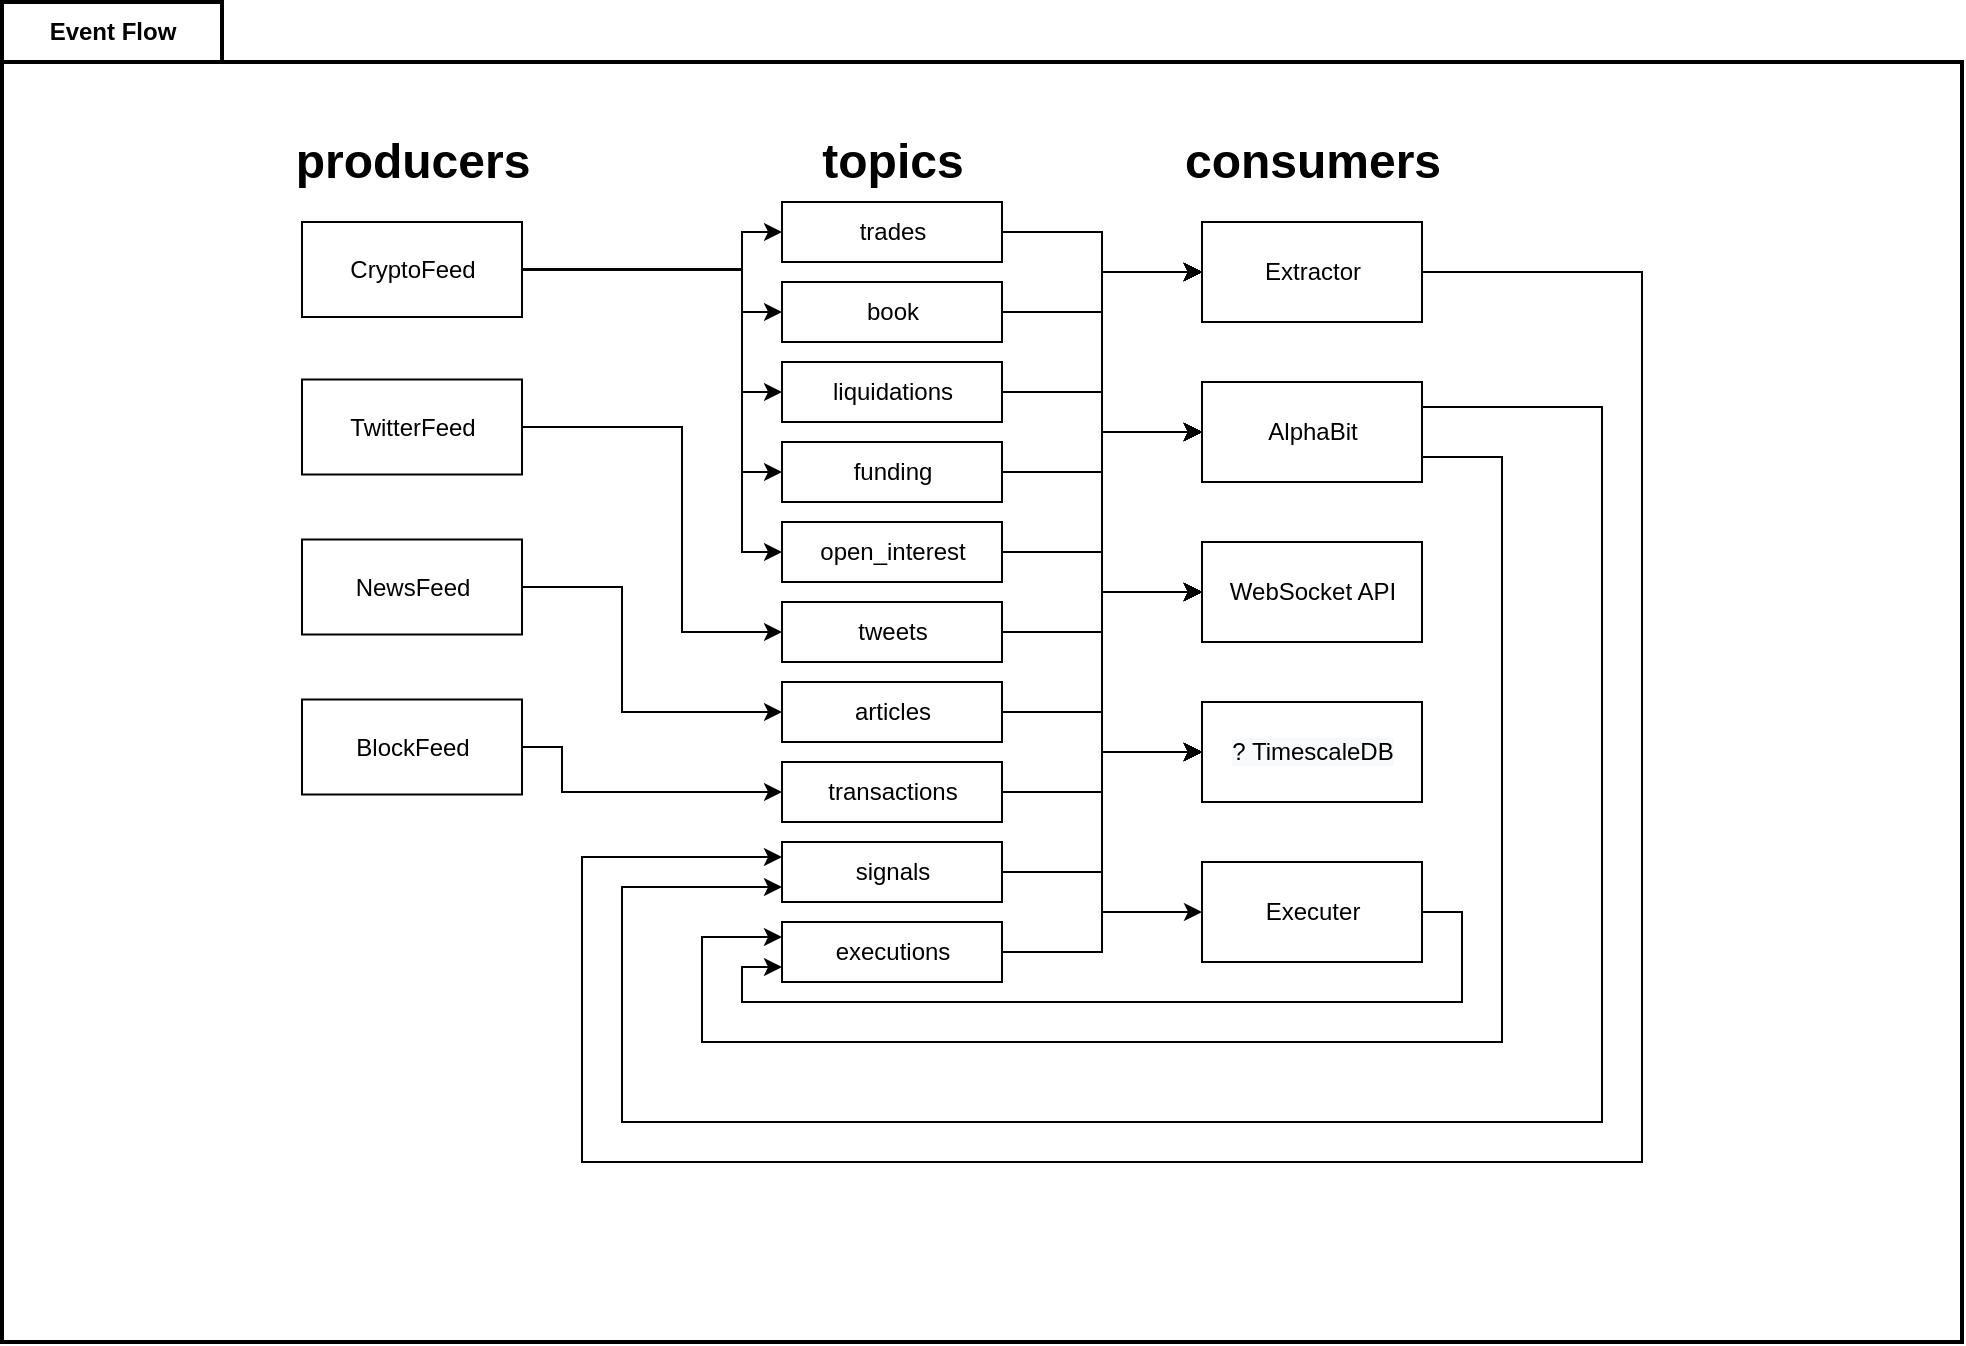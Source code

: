 <mxfile version="13.10.4" type="github">
  <diagram name="Page-1" id="b5b7bab2-c9e2-2cf4-8b2a-24fd1a2a6d21">
    <mxGraphModel dx="2866" dy="1163" grid="1" gridSize="10" guides="1" tooltips="1" connect="1" arrows="1" fold="1" page="1" pageScale="1" pageWidth="827" pageHeight="1169" background="#ffffff" math="0" shadow="0">
      <root>
        <mxCell id="0" />
        <mxCell id="1" parent="0" />
        <mxCell id="SEqcekwWrwrfw8yZ3bpo-158" value="Event Flow" style="shape=folder;fontStyle=1;tabWidth=110;tabHeight=30;tabPosition=left;html=1;boundedLbl=1;labelInHeader=1;rounded=0;strokeColor=#000000;strokeWidth=2;fillColor=#FFFFFF;gradientColor=none;" parent="1" vertex="1">
          <mxGeometry x="-60" y="30" width="980" height="670" as="geometry" />
        </mxCell>
        <mxCell id="SEqcekwWrwrfw8yZ3bpo-76" value="" style="edgeStyle=orthogonalEdgeStyle;rounded=0;orthogonalLoop=1;jettySize=auto;html=1;entryX=0;entryY=0.5;entryDx=0;entryDy=0;" parent="1" source="SEqcekwWrwrfw8yZ3bpo-44" target="SEqcekwWrwrfw8yZ3bpo-69" edge="1">
          <mxGeometry relative="1" as="geometry">
            <mxPoint x="474" y="145" as="targetPoint" />
          </mxGeometry>
        </mxCell>
        <mxCell id="SEqcekwWrwrfw8yZ3bpo-78" value="" style="edgeStyle=orthogonalEdgeStyle;rounded=0;orthogonalLoop=1;jettySize=auto;html=1;entryX=0;entryY=0.5;entryDx=0;entryDy=0;" parent="1" source="SEqcekwWrwrfw8yZ3bpo-36" target="SEqcekwWrwrfw8yZ3bpo-69" edge="1">
          <mxGeometry relative="1" as="geometry">
            <mxPoint x="474" y="185" as="targetPoint" />
          </mxGeometry>
        </mxCell>
        <mxCell id="SEqcekwWrwrfw8yZ3bpo-80" value="" style="edgeStyle=orthogonalEdgeStyle;rounded=0;orthogonalLoop=1;jettySize=auto;html=1;entryX=0;entryY=0.5;entryDx=0;entryDy=0;" parent="1" source="SEqcekwWrwrfw8yZ3bpo-59" target="SEqcekwWrwrfw8yZ3bpo-69" edge="1">
          <mxGeometry relative="1" as="geometry">
            <mxPoint x="474" y="225" as="targetPoint" />
          </mxGeometry>
        </mxCell>
        <mxCell id="SEqcekwWrwrfw8yZ3bpo-82" value="" style="edgeStyle=orthogonalEdgeStyle;rounded=0;orthogonalLoop=1;jettySize=auto;html=1;entryX=0;entryY=0.5;entryDx=0;entryDy=0;" parent="1" source="SEqcekwWrwrfw8yZ3bpo-60" target="SEqcekwWrwrfw8yZ3bpo-69" edge="1">
          <mxGeometry relative="1" as="geometry">
            <mxPoint x="474" y="265" as="targetPoint" />
          </mxGeometry>
        </mxCell>
        <mxCell id="SEqcekwWrwrfw8yZ3bpo-84" value="" style="edgeStyle=orthogonalEdgeStyle;rounded=0;orthogonalLoop=1;jettySize=auto;html=1;entryX=0;entryY=0.5;entryDx=0;entryDy=0;" parent="1" source="SEqcekwWrwrfw8yZ3bpo-61" target="SEqcekwWrwrfw8yZ3bpo-69" edge="1">
          <mxGeometry relative="1" as="geometry">
            <mxPoint x="474" y="305" as="targetPoint" />
          </mxGeometry>
        </mxCell>
        <mxCell id="SEqcekwWrwrfw8yZ3bpo-86" value="" style="edgeStyle=orthogonalEdgeStyle;rounded=0;orthogonalLoop=1;jettySize=auto;html=1;entryX=0;entryY=0.5;entryDx=0;entryDy=0;" parent="1" source="SEqcekwWrwrfw8yZ3bpo-37" target="SEqcekwWrwrfw8yZ3bpo-69" edge="1">
          <mxGeometry relative="1" as="geometry">
            <mxPoint x="474" y="345" as="targetPoint" />
          </mxGeometry>
        </mxCell>
        <mxCell id="SEqcekwWrwrfw8yZ3bpo-88" value="" style="edgeStyle=orthogonalEdgeStyle;rounded=0;orthogonalLoop=1;jettySize=auto;html=1;entryX=0;entryY=0.5;entryDx=0;entryDy=0;" parent="1" source="SEqcekwWrwrfw8yZ3bpo-38" target="SEqcekwWrwrfw8yZ3bpo-69" edge="1">
          <mxGeometry relative="1" as="geometry">
            <mxPoint x="474" y="385" as="targetPoint" />
          </mxGeometry>
        </mxCell>
        <mxCell id="SEqcekwWrwrfw8yZ3bpo-90" value="" style="edgeStyle=orthogonalEdgeStyle;rounded=0;orthogonalLoop=1;jettySize=auto;html=1;entryX=0;entryY=0.5;entryDx=0;entryDy=0;" parent="1" source="SEqcekwWrwrfw8yZ3bpo-39" target="SEqcekwWrwrfw8yZ3bpo-69" edge="1">
          <mxGeometry relative="1" as="geometry">
            <mxPoint x="474" y="425" as="targetPoint" />
          </mxGeometry>
        </mxCell>
        <mxCell id="SEqcekwWrwrfw8yZ3bpo-92" value="" style="edgeStyle=orthogonalEdgeStyle;rounded=0;orthogonalLoop=1;jettySize=auto;html=1;entryX=0;entryY=0.5;entryDx=0;entryDy=0;" parent="1" source="SEqcekwWrwrfw8yZ3bpo-41" target="SEqcekwWrwrfw8yZ3bpo-69" edge="1">
          <mxGeometry relative="1" as="geometry">
            <mxPoint x="474" y="465" as="targetPoint" />
          </mxGeometry>
        </mxCell>
        <mxCell id="SEqcekwWrwrfw8yZ3bpo-96" value="" style="edgeStyle=orthogonalEdgeStyle;rounded=0;orthogonalLoop=1;jettySize=auto;html=1;entryX=0;entryY=0.5;entryDx=0;entryDy=0;" parent="1" source="SEqcekwWrwrfw8yZ3bpo-71" target="SEqcekwWrwrfw8yZ3bpo-23" edge="1">
          <mxGeometry relative="1" as="geometry">
            <mxPoint x="474" y="505" as="targetPoint" />
            <Array as="points">
              <mxPoint x="490" y="505" />
              <mxPoint x="490" y="485" />
            </Array>
          </mxGeometry>
        </mxCell>
        <mxCell id="SEqcekwWrwrfw8yZ3bpo-101" value="" style="edgeStyle=orthogonalEdgeStyle;rounded=0;orthogonalLoop=1;jettySize=auto;html=1;entryX=0;entryY=0.5;entryDx=0;entryDy=0;exitX=1;exitY=0.5;exitDx=0;exitDy=0;" parent="1" source="SEqcekwWrwrfw8yZ3bpo-44" target="SEqcekwWrwrfw8yZ3bpo-68" edge="1">
          <mxGeometry relative="1" as="geometry">
            <mxPoint x="404" y="155" as="sourcePoint" />
            <mxPoint x="630" y="255" as="targetPoint" />
          </mxGeometry>
        </mxCell>
        <mxCell id="SEqcekwWrwrfw8yZ3bpo-102" value="" style="edgeStyle=orthogonalEdgeStyle;rounded=0;orthogonalLoop=1;jettySize=auto;html=1;entryX=0;entryY=0.5;entryDx=0;entryDy=0;exitX=1;exitY=0.5;exitDx=0;exitDy=0;" parent="1" source="SEqcekwWrwrfw8yZ3bpo-36" target="SEqcekwWrwrfw8yZ3bpo-68" edge="1">
          <mxGeometry relative="1" as="geometry">
            <mxPoint x="414" y="165" as="sourcePoint" />
            <mxPoint x="640" y="265" as="targetPoint" />
          </mxGeometry>
        </mxCell>
        <mxCell id="SEqcekwWrwrfw8yZ3bpo-103" value="" style="edgeStyle=orthogonalEdgeStyle;rounded=0;orthogonalLoop=1;jettySize=auto;html=1;entryX=0;entryY=0.5;entryDx=0;entryDy=0;exitX=1;exitY=0.5;exitDx=0;exitDy=0;" parent="1" source="SEqcekwWrwrfw8yZ3bpo-59" target="SEqcekwWrwrfw8yZ3bpo-68" edge="1">
          <mxGeometry relative="1" as="geometry">
            <mxPoint x="470" y="240" as="sourcePoint" />
            <mxPoint x="650" y="275" as="targetPoint" />
          </mxGeometry>
        </mxCell>
        <mxCell id="SEqcekwWrwrfw8yZ3bpo-104" value="" style="edgeStyle=orthogonalEdgeStyle;rounded=0;orthogonalLoop=1;jettySize=auto;html=1;entryX=0;entryY=0.5;entryDx=0;entryDy=0;exitX=1;exitY=0.5;exitDx=0;exitDy=0;" parent="1" source="SEqcekwWrwrfw8yZ3bpo-60" target="SEqcekwWrwrfw8yZ3bpo-68" edge="1">
          <mxGeometry relative="1" as="geometry">
            <mxPoint x="434" y="185" as="sourcePoint" />
            <mxPoint x="660" y="285" as="targetPoint" />
          </mxGeometry>
        </mxCell>
        <mxCell id="SEqcekwWrwrfw8yZ3bpo-105" value="" style="edgeStyle=orthogonalEdgeStyle;rounded=0;orthogonalLoop=1;jettySize=auto;html=1;entryX=0;entryY=0.5;entryDx=0;entryDy=0;exitX=1;exitY=0.5;exitDx=0;exitDy=0;" parent="1" source="SEqcekwWrwrfw8yZ3bpo-61" target="SEqcekwWrwrfw8yZ3bpo-68" edge="1">
          <mxGeometry relative="1" as="geometry">
            <mxPoint x="444" y="195" as="sourcePoint" />
            <mxPoint x="670" y="295" as="targetPoint" />
          </mxGeometry>
        </mxCell>
        <mxCell id="SEqcekwWrwrfw8yZ3bpo-106" value="" style="edgeStyle=orthogonalEdgeStyle;rounded=0;orthogonalLoop=1;jettySize=auto;html=1;entryX=0;entryY=0.5;entryDx=0;entryDy=0;exitX=1;exitY=0.5;exitDx=0;exitDy=0;" parent="1" source="SEqcekwWrwrfw8yZ3bpo-37" target="SEqcekwWrwrfw8yZ3bpo-68" edge="1">
          <mxGeometry relative="1" as="geometry">
            <mxPoint x="454" y="205" as="sourcePoint" />
            <mxPoint x="680" y="305" as="targetPoint" />
          </mxGeometry>
        </mxCell>
        <mxCell id="SEqcekwWrwrfw8yZ3bpo-107" value="" style="edgeStyle=orthogonalEdgeStyle;rounded=0;orthogonalLoop=1;jettySize=auto;html=1;entryX=0;entryY=0.5;entryDx=0;entryDy=0;exitX=1;exitY=0.5;exitDx=0;exitDy=0;" parent="1" source="SEqcekwWrwrfw8yZ3bpo-37" target="SEqcekwWrwrfw8yZ3bpo-68" edge="1">
          <mxGeometry relative="1" as="geometry">
            <mxPoint x="540" y="360" as="sourcePoint" />
            <mxPoint x="690" y="315" as="targetPoint" />
          </mxGeometry>
        </mxCell>
        <mxCell id="SEqcekwWrwrfw8yZ3bpo-108" value="" style="edgeStyle=orthogonalEdgeStyle;rounded=0;orthogonalLoop=1;jettySize=auto;html=1;entryX=0;entryY=0.5;entryDx=0;entryDy=0;exitX=1;exitY=0.5;exitDx=0;exitDy=0;" parent="1" source="SEqcekwWrwrfw8yZ3bpo-38" target="SEqcekwWrwrfw8yZ3bpo-68" edge="1">
          <mxGeometry relative="1" as="geometry">
            <mxPoint x="474" y="225" as="sourcePoint" />
            <mxPoint x="700" y="325" as="targetPoint" />
          </mxGeometry>
        </mxCell>
        <mxCell id="SEqcekwWrwrfw8yZ3bpo-109" value="" style="edgeStyle=orthogonalEdgeStyle;rounded=0;orthogonalLoop=1;jettySize=auto;html=1;entryX=0;entryY=0.5;entryDx=0;entryDy=0;exitX=1;exitY=0.5;exitDx=0;exitDy=0;" parent="1" source="SEqcekwWrwrfw8yZ3bpo-39" target="SEqcekwWrwrfw8yZ3bpo-68" edge="1">
          <mxGeometry relative="1" as="geometry">
            <mxPoint x="484" y="235" as="sourcePoint" />
            <mxPoint x="710" y="335" as="targetPoint" />
          </mxGeometry>
        </mxCell>
        <mxCell id="SEqcekwWrwrfw8yZ3bpo-110" value="" style="edgeStyle=orthogonalEdgeStyle;rounded=0;orthogonalLoop=1;jettySize=auto;html=1;entryX=0;entryY=0.5;entryDx=0;entryDy=0;exitX=1;exitY=0.5;exitDx=0;exitDy=0;" parent="1" source="SEqcekwWrwrfw8yZ3bpo-41" target="SEqcekwWrwrfw8yZ3bpo-68" edge="1">
          <mxGeometry relative="1" as="geometry">
            <mxPoint x="404" y="435" as="sourcePoint" />
            <mxPoint x="630" y="175" as="targetPoint" />
          </mxGeometry>
        </mxCell>
        <mxCell id="SEqcekwWrwrfw8yZ3bpo-111" value="" style="edgeStyle=orthogonalEdgeStyle;rounded=0;orthogonalLoop=1;jettySize=auto;html=1;entryX=0;entryY=0.5;entryDx=0;entryDy=0;exitX=1;exitY=0.5;exitDx=0;exitDy=0;" parent="1" source="SEqcekwWrwrfw8yZ3bpo-44" target="SEqcekwWrwrfw8yZ3bpo-31" edge="1">
          <mxGeometry relative="1" as="geometry">
            <mxPoint x="404" y="155" as="sourcePoint" />
            <mxPoint x="630" y="175" as="targetPoint" />
          </mxGeometry>
        </mxCell>
        <mxCell id="SEqcekwWrwrfw8yZ3bpo-112" value="" style="edgeStyle=orthogonalEdgeStyle;rounded=0;orthogonalLoop=1;jettySize=auto;html=1;entryX=0;entryY=0.5;entryDx=0;entryDy=0;exitX=1;exitY=0.5;exitDx=0;exitDy=0;" parent="1" source="SEqcekwWrwrfw8yZ3bpo-36" target="SEqcekwWrwrfw8yZ3bpo-31" edge="1">
          <mxGeometry relative="1" as="geometry">
            <mxPoint x="414" y="165" as="sourcePoint" />
            <mxPoint x="640" y="185" as="targetPoint" />
          </mxGeometry>
        </mxCell>
        <mxCell id="SEqcekwWrwrfw8yZ3bpo-113" value="" style="edgeStyle=orthogonalEdgeStyle;rounded=0;orthogonalLoop=1;jettySize=auto;html=1;entryX=0;entryY=0.5;entryDx=0;entryDy=0;exitX=1;exitY=0.5;exitDx=0;exitDy=0;" parent="1" source="SEqcekwWrwrfw8yZ3bpo-59" target="SEqcekwWrwrfw8yZ3bpo-31" edge="1">
          <mxGeometry relative="1" as="geometry">
            <mxPoint x="424" y="175" as="sourcePoint" />
            <mxPoint x="650" y="195" as="targetPoint" />
          </mxGeometry>
        </mxCell>
        <mxCell id="SEqcekwWrwrfw8yZ3bpo-114" value="" style="edgeStyle=orthogonalEdgeStyle;rounded=0;orthogonalLoop=1;jettySize=auto;html=1;entryX=0;entryY=0.5;entryDx=0;entryDy=0;exitX=1;exitY=0.5;exitDx=0;exitDy=0;" parent="1" source="SEqcekwWrwrfw8yZ3bpo-60" target="SEqcekwWrwrfw8yZ3bpo-31" edge="1">
          <mxGeometry relative="1" as="geometry">
            <mxPoint x="434" y="185" as="sourcePoint" />
            <mxPoint x="660" y="205" as="targetPoint" />
          </mxGeometry>
        </mxCell>
        <mxCell id="SEqcekwWrwrfw8yZ3bpo-115" value="" style="edgeStyle=orthogonalEdgeStyle;rounded=0;orthogonalLoop=1;jettySize=auto;html=1;entryX=0;entryY=0.5;entryDx=0;entryDy=0;exitX=1;exitY=0.5;exitDx=0;exitDy=0;" parent="1" source="SEqcekwWrwrfw8yZ3bpo-61" target="SEqcekwWrwrfw8yZ3bpo-31" edge="1">
          <mxGeometry relative="1" as="geometry">
            <mxPoint x="444" y="195" as="sourcePoint" />
            <mxPoint x="670" y="215" as="targetPoint" />
          </mxGeometry>
        </mxCell>
        <mxCell id="SEqcekwWrwrfw8yZ3bpo-116" value="" style="edgeStyle=orthogonalEdgeStyle;rounded=0;orthogonalLoop=1;jettySize=auto;html=1;entryX=0;entryY=0.5;entryDx=0;entryDy=0;exitX=1;exitY=0.5;exitDx=0;exitDy=0;" parent="1" source="SEqcekwWrwrfw8yZ3bpo-37" target="SEqcekwWrwrfw8yZ3bpo-31" edge="1">
          <mxGeometry relative="1" as="geometry">
            <mxPoint x="454" y="205" as="sourcePoint" />
            <mxPoint x="680" y="225" as="targetPoint" />
          </mxGeometry>
        </mxCell>
        <mxCell id="SEqcekwWrwrfw8yZ3bpo-117" value="" style="edgeStyle=orthogonalEdgeStyle;rounded=0;orthogonalLoop=1;jettySize=auto;html=1;entryX=0;entryY=0.5;entryDx=0;entryDy=0;exitX=1;exitY=0.5;exitDx=0;exitDy=0;" parent="1" source="SEqcekwWrwrfw8yZ3bpo-38" target="SEqcekwWrwrfw8yZ3bpo-31" edge="1">
          <mxGeometry relative="1" as="geometry">
            <mxPoint x="464" y="215" as="sourcePoint" />
            <mxPoint x="690" y="235" as="targetPoint" />
          </mxGeometry>
        </mxCell>
        <mxCell id="SEqcekwWrwrfw8yZ3bpo-118" value="" style="edgeStyle=orthogonalEdgeStyle;rounded=0;orthogonalLoop=1;jettySize=auto;html=1;entryX=0;entryY=0.5;entryDx=0;entryDy=0;exitX=1;exitY=0.5;exitDx=0;exitDy=0;" parent="1" source="SEqcekwWrwrfw8yZ3bpo-39" target="SEqcekwWrwrfw8yZ3bpo-31" edge="1">
          <mxGeometry relative="1" as="geometry">
            <mxPoint x="474" y="225" as="sourcePoint" />
            <mxPoint x="700" y="245" as="targetPoint" />
          </mxGeometry>
        </mxCell>
        <mxCell id="SEqcekwWrwrfw8yZ3bpo-119" value="" style="edgeStyle=orthogonalEdgeStyle;rounded=0;orthogonalLoop=1;jettySize=auto;html=1;entryX=0;entryY=0.5;entryDx=0;entryDy=0;exitX=1;exitY=0.5;exitDx=0;exitDy=0;" parent="1" source="SEqcekwWrwrfw8yZ3bpo-41" target="SEqcekwWrwrfw8yZ3bpo-31" edge="1">
          <mxGeometry relative="1" as="geometry">
            <mxPoint x="484" y="235" as="sourcePoint" />
            <mxPoint x="710" y="255" as="targetPoint" />
          </mxGeometry>
        </mxCell>
        <mxCell id="SEqcekwWrwrfw8yZ3bpo-120" value="" style="edgeStyle=orthogonalEdgeStyle;rounded=0;orthogonalLoop=1;jettySize=auto;html=1;entryX=0;entryY=0.5;entryDx=0;entryDy=0;exitX=1;exitY=0.5;exitDx=0;exitDy=0;" parent="1" source="SEqcekwWrwrfw8yZ3bpo-41" target="SEqcekwWrwrfw8yZ3bpo-22" edge="1">
          <mxGeometry relative="1" as="geometry">
            <mxPoint x="404" y="475" as="sourcePoint" />
            <mxPoint x="630" y="335" as="targetPoint" />
          </mxGeometry>
        </mxCell>
        <mxCell id="SEqcekwWrwrfw8yZ3bpo-121" value="" style="edgeStyle=orthogonalEdgeStyle;rounded=0;orthogonalLoop=1;jettySize=auto;html=1;entryX=0;entryY=0.5;entryDx=0;entryDy=0;exitX=1;exitY=0.5;exitDx=0;exitDy=0;" parent="1" source="SEqcekwWrwrfw8yZ3bpo-39" target="SEqcekwWrwrfw8yZ3bpo-22" edge="1">
          <mxGeometry relative="1" as="geometry">
            <mxPoint x="414" y="485" as="sourcePoint" />
            <mxPoint x="640" y="345" as="targetPoint" />
          </mxGeometry>
        </mxCell>
        <mxCell id="SEqcekwWrwrfw8yZ3bpo-122" value="" style="edgeStyle=orthogonalEdgeStyle;rounded=0;orthogonalLoop=1;jettySize=auto;html=1;entryX=0;entryY=0.5;entryDx=0;entryDy=0;exitX=1;exitY=0.5;exitDx=0;exitDy=0;" parent="1" source="SEqcekwWrwrfw8yZ3bpo-38" target="SEqcekwWrwrfw8yZ3bpo-22" edge="1">
          <mxGeometry relative="1" as="geometry">
            <mxPoint x="424" y="495" as="sourcePoint" />
            <mxPoint x="650" y="355" as="targetPoint" />
          </mxGeometry>
        </mxCell>
        <mxCell id="SEqcekwWrwrfw8yZ3bpo-123" value="" style="edgeStyle=orthogonalEdgeStyle;rounded=0;orthogonalLoop=1;jettySize=auto;html=1;entryX=0;entryY=0.5;entryDx=0;entryDy=0;exitX=1;exitY=0.5;exitDx=0;exitDy=0;" parent="1" source="SEqcekwWrwrfw8yZ3bpo-37" target="SEqcekwWrwrfw8yZ3bpo-22" edge="1">
          <mxGeometry relative="1" as="geometry">
            <mxPoint x="434" y="505" as="sourcePoint" />
            <mxPoint x="660" y="365" as="targetPoint" />
          </mxGeometry>
        </mxCell>
        <mxCell id="SEqcekwWrwrfw8yZ3bpo-124" value="" style="edgeStyle=orthogonalEdgeStyle;rounded=0;orthogonalLoop=1;jettySize=auto;html=1;entryX=0;entryY=0.5;entryDx=0;entryDy=0;exitX=1;exitY=0.5;exitDx=0;exitDy=0;" parent="1" source="SEqcekwWrwrfw8yZ3bpo-61" target="SEqcekwWrwrfw8yZ3bpo-22" edge="1">
          <mxGeometry relative="1" as="geometry">
            <mxPoint x="444" y="515" as="sourcePoint" />
            <mxPoint x="670" y="375" as="targetPoint" />
          </mxGeometry>
        </mxCell>
        <mxCell id="SEqcekwWrwrfw8yZ3bpo-125" value="" style="edgeStyle=orthogonalEdgeStyle;rounded=0;orthogonalLoop=1;jettySize=auto;html=1;entryX=0;entryY=0.5;entryDx=0;entryDy=0;exitX=1;exitY=0.5;exitDx=0;exitDy=0;" parent="1" source="SEqcekwWrwrfw8yZ3bpo-60" target="SEqcekwWrwrfw8yZ3bpo-22" edge="1">
          <mxGeometry relative="1" as="geometry">
            <mxPoint x="454" y="525" as="sourcePoint" />
            <mxPoint x="680" y="385" as="targetPoint" />
          </mxGeometry>
        </mxCell>
        <mxCell id="SEqcekwWrwrfw8yZ3bpo-126" value="" style="edgeStyle=orthogonalEdgeStyle;rounded=0;orthogonalLoop=1;jettySize=auto;html=1;entryX=0;entryY=0.5;entryDx=0;entryDy=0;exitX=1;exitY=0.5;exitDx=0;exitDy=0;" parent="1" source="SEqcekwWrwrfw8yZ3bpo-59" target="SEqcekwWrwrfw8yZ3bpo-22" edge="1">
          <mxGeometry relative="1" as="geometry">
            <mxPoint x="464" y="535" as="sourcePoint" />
            <mxPoint x="690" y="395" as="targetPoint" />
          </mxGeometry>
        </mxCell>
        <mxCell id="SEqcekwWrwrfw8yZ3bpo-127" value="" style="edgeStyle=orthogonalEdgeStyle;rounded=0;orthogonalLoop=1;jettySize=auto;html=1;entryX=0;entryY=0.5;entryDx=0;entryDy=0;exitX=1;exitY=0.5;exitDx=0;exitDy=0;" parent="1" source="SEqcekwWrwrfw8yZ3bpo-36" target="SEqcekwWrwrfw8yZ3bpo-22" edge="1">
          <mxGeometry relative="1" as="geometry">
            <mxPoint x="474" y="545" as="sourcePoint" />
            <mxPoint x="700" y="405" as="targetPoint" />
          </mxGeometry>
        </mxCell>
        <mxCell id="SEqcekwWrwrfw8yZ3bpo-128" value="" style="edgeStyle=orthogonalEdgeStyle;rounded=0;orthogonalLoop=1;jettySize=auto;html=1;entryX=0;entryY=0.5;entryDx=0;entryDy=0;exitX=1;exitY=0.5;exitDx=0;exitDy=0;" parent="1" source="SEqcekwWrwrfw8yZ3bpo-44" target="SEqcekwWrwrfw8yZ3bpo-22" edge="1">
          <mxGeometry relative="1" as="geometry">
            <mxPoint x="484" y="555" as="sourcePoint" />
            <mxPoint x="710" y="415" as="targetPoint" />
          </mxGeometry>
        </mxCell>
        <mxCell id="SEqcekwWrwrfw8yZ3bpo-132" value="" style="edgeStyle=orthogonalEdgeStyle;rounded=0;orthogonalLoop=1;jettySize=auto;html=1;entryX=0;entryY=0.25;entryDx=0;entryDy=0;" parent="1" source="SEqcekwWrwrfw8yZ3bpo-68" target="SEqcekwWrwrfw8yZ3bpo-41" edge="1">
          <mxGeometry relative="1" as="geometry">
            <mxPoint x="810" y="165" as="targetPoint" />
            <Array as="points">
              <mxPoint x="760" y="165" />
              <mxPoint x="760" y="610" />
              <mxPoint x="230" y="610" />
              <mxPoint x="230" y="458" />
            </Array>
          </mxGeometry>
        </mxCell>
        <mxCell id="SEqcekwWrwrfw8yZ3bpo-133" value="" style="edgeStyle=orthogonalEdgeStyle;rounded=0;orthogonalLoop=1;jettySize=auto;html=1;entryX=0;entryY=0.75;entryDx=0;entryDy=0;exitX=1;exitY=0.25;exitDx=0;exitDy=0;" parent="1" source="SEqcekwWrwrfw8yZ3bpo-69" target="SEqcekwWrwrfw8yZ3bpo-41" edge="1">
          <mxGeometry relative="1" as="geometry">
            <mxPoint x="740" y="255" as="sourcePoint" />
            <mxPoint x="294" y="515" as="targetPoint" />
            <Array as="points">
              <mxPoint x="740" y="233" />
              <mxPoint x="740" y="590" />
              <mxPoint x="250" y="590" />
              <mxPoint x="250" y="473" />
            </Array>
          </mxGeometry>
        </mxCell>
        <mxCell id="SEqcekwWrwrfw8yZ3bpo-134" value="" style="edgeStyle=orthogonalEdgeStyle;rounded=0;orthogonalLoop=1;jettySize=auto;html=1;entryX=0;entryY=0.5;entryDx=0;entryDy=0;" parent="1" source="SEqcekwWrwrfw8yZ3bpo-15" target="SEqcekwWrwrfw8yZ3bpo-44" edge="1">
          <mxGeometry relative="1" as="geometry">
            <Array as="points">
              <mxPoint x="310" y="164" />
              <mxPoint x="310" y="145" />
            </Array>
          </mxGeometry>
        </mxCell>
        <mxCell id="SEqcekwWrwrfw8yZ3bpo-135" value="" style="edgeStyle=orthogonalEdgeStyle;rounded=0;orthogonalLoop=1;jettySize=auto;html=1;entryX=0;entryY=0.5;entryDx=0;entryDy=0;exitX=1;exitY=0.5;exitDx=0;exitDy=0;" parent="1" source="SEqcekwWrwrfw8yZ3bpo-15" target="SEqcekwWrwrfw8yZ3bpo-36" edge="1">
          <mxGeometry relative="1" as="geometry">
            <mxPoint x="160" y="176.3" as="sourcePoint" />
            <mxPoint x="294" y="155" as="targetPoint" />
            <Array as="points">
              <mxPoint x="310" y="164" />
              <mxPoint x="310" y="185" />
            </Array>
          </mxGeometry>
        </mxCell>
        <mxCell id="SEqcekwWrwrfw8yZ3bpo-136" value="" style="edgeStyle=orthogonalEdgeStyle;rounded=0;orthogonalLoop=1;jettySize=auto;html=1;entryX=0;entryY=0.5;entryDx=0;entryDy=0;exitX=1;exitY=0.5;exitDx=0;exitDy=0;" parent="1" source="SEqcekwWrwrfw8yZ3bpo-15" target="SEqcekwWrwrfw8yZ3bpo-59" edge="1">
          <mxGeometry relative="1" as="geometry">
            <mxPoint x="170" y="186.3" as="sourcePoint" />
            <mxPoint x="304" y="165" as="targetPoint" />
            <Array as="points">
              <mxPoint x="310" y="164" />
              <mxPoint x="310" y="225" />
            </Array>
          </mxGeometry>
        </mxCell>
        <mxCell id="SEqcekwWrwrfw8yZ3bpo-137" value="" style="edgeStyle=orthogonalEdgeStyle;rounded=0;orthogonalLoop=1;jettySize=auto;html=1;entryX=0;entryY=0.5;entryDx=0;entryDy=0;exitX=1;exitY=0.5;exitDx=0;exitDy=0;" parent="1" source="SEqcekwWrwrfw8yZ3bpo-15" target="SEqcekwWrwrfw8yZ3bpo-60" edge="1">
          <mxGeometry relative="1" as="geometry">
            <mxPoint x="180" y="196.3" as="sourcePoint" />
            <mxPoint x="314" y="175" as="targetPoint" />
            <Array as="points">
              <mxPoint x="310" y="164" />
              <mxPoint x="310" y="265" />
            </Array>
          </mxGeometry>
        </mxCell>
        <mxCell id="SEqcekwWrwrfw8yZ3bpo-138" value="" style="edgeStyle=orthogonalEdgeStyle;rounded=0;orthogonalLoop=1;jettySize=auto;html=1;entryX=0;entryY=0.5;entryDx=0;entryDy=0;exitX=1;exitY=0.5;exitDx=0;exitDy=0;" parent="1" source="SEqcekwWrwrfw8yZ3bpo-15" target="SEqcekwWrwrfw8yZ3bpo-61" edge="1">
          <mxGeometry relative="1" as="geometry">
            <mxPoint x="190" y="206.3" as="sourcePoint" />
            <mxPoint x="324" y="185" as="targetPoint" />
            <Array as="points">
              <mxPoint x="310" y="164" />
              <mxPoint x="310" y="305" />
            </Array>
          </mxGeometry>
        </mxCell>
        <mxCell id="SEqcekwWrwrfw8yZ3bpo-141" value="" style="edgeStyle=orthogonalEdgeStyle;rounded=0;orthogonalLoop=1;jettySize=auto;html=1;entryX=0;entryY=0.5;entryDx=0;entryDy=0;" parent="1" source="SEqcekwWrwrfw8yZ3bpo-17" target="SEqcekwWrwrfw8yZ3bpo-37" edge="1">
          <mxGeometry relative="1" as="geometry">
            <Array as="points">
              <mxPoint x="280" y="243" />
              <mxPoint x="280" y="345" />
            </Array>
          </mxGeometry>
        </mxCell>
        <mxCell id="SEqcekwWrwrfw8yZ3bpo-142" value="" style="edgeStyle=orthogonalEdgeStyle;rounded=0;orthogonalLoop=1;jettySize=auto;html=1;entryX=0;entryY=0.5;entryDx=0;entryDy=0;" parent="1" source="SEqcekwWrwrfw8yZ3bpo-16" target="SEqcekwWrwrfw8yZ3bpo-38" edge="1">
          <mxGeometry relative="1" as="geometry">
            <Array as="points">
              <mxPoint x="250" y="323" />
              <mxPoint x="250" y="385" />
            </Array>
          </mxGeometry>
        </mxCell>
        <mxCell id="SEqcekwWrwrfw8yZ3bpo-16" value="NewsFeed" style="html=1;" parent="1" vertex="1">
          <mxGeometry x="90" y="298.75" width="110" height="47.5" as="geometry" />
        </mxCell>
        <mxCell id="SEqcekwWrwrfw8yZ3bpo-15" value="CryptoFeed" style="html=1;" parent="1" vertex="1">
          <mxGeometry x="90" y="140" width="110" height="47.5" as="geometry" />
        </mxCell>
        <mxCell id="SEqcekwWrwrfw8yZ3bpo-17" value="TwitterFeed" style="html=1;" parent="1" vertex="1">
          <mxGeometry x="90" y="218.75" width="110" height="47.5" as="geometry" />
        </mxCell>
        <mxCell id="SEqcekwWrwrfw8yZ3bpo-144" value="" style="edgeStyle=orthogonalEdgeStyle;rounded=0;orthogonalLoop=1;jettySize=auto;html=1;entryX=0;entryY=0.5;entryDx=0;entryDy=0;" parent="1" source="SEqcekwWrwrfw8yZ3bpo-43" target="SEqcekwWrwrfw8yZ3bpo-39" edge="1">
          <mxGeometry relative="1" as="geometry">
            <mxPoint x="230" y="405" as="targetPoint" />
            <Array as="points">
              <mxPoint x="220" y="403" />
              <mxPoint x="220" y="425" />
            </Array>
          </mxGeometry>
        </mxCell>
        <mxCell id="SEqcekwWrwrfw8yZ3bpo-43" value="BlockFeed" style="html=1;" parent="1" vertex="1">
          <mxGeometry x="90" y="378.75" width="110" height="47.5" as="geometry" />
        </mxCell>
        <mxCell id="SEqcekwWrwrfw8yZ3bpo-145" value="" style="group" parent="1" vertex="1" connectable="0">
          <mxGeometry x="330" y="130" width="110" height="390" as="geometry" />
        </mxCell>
        <mxCell id="SEqcekwWrwrfw8yZ3bpo-36" value="book" style="html=1;container=0;" parent="SEqcekwWrwrfw8yZ3bpo-145" vertex="1">
          <mxGeometry y="40" width="110" height="30" as="geometry" />
        </mxCell>
        <mxCell id="SEqcekwWrwrfw8yZ3bpo-37" value="tweets" style="html=1;container=0;" parent="SEqcekwWrwrfw8yZ3bpo-145" vertex="1">
          <mxGeometry y="200" width="110" height="30" as="geometry" />
        </mxCell>
        <mxCell id="SEqcekwWrwrfw8yZ3bpo-38" value="articles" style="html=1;container=0;" parent="SEqcekwWrwrfw8yZ3bpo-145" vertex="1">
          <mxGeometry y="240" width="110" height="30" as="geometry" />
        </mxCell>
        <mxCell id="SEqcekwWrwrfw8yZ3bpo-39" value="transactions" style="html=1;container=0;" parent="SEqcekwWrwrfw8yZ3bpo-145" vertex="1">
          <mxGeometry y="280" width="110" height="30" as="geometry" />
        </mxCell>
        <mxCell id="SEqcekwWrwrfw8yZ3bpo-41" value="signals" style="html=1;container=0;" parent="SEqcekwWrwrfw8yZ3bpo-145" vertex="1">
          <mxGeometry y="320" width="110" height="30" as="geometry" />
        </mxCell>
        <mxCell id="SEqcekwWrwrfw8yZ3bpo-44" value="trades" style="html=1;container=0;" parent="SEqcekwWrwrfw8yZ3bpo-145" vertex="1">
          <mxGeometry width="110" height="30" as="geometry" />
        </mxCell>
        <mxCell id="SEqcekwWrwrfw8yZ3bpo-59" value="liquidations" style="html=1;container=0;" parent="SEqcekwWrwrfw8yZ3bpo-145" vertex="1">
          <mxGeometry y="80" width="110" height="30" as="geometry" />
        </mxCell>
        <mxCell id="SEqcekwWrwrfw8yZ3bpo-60" value="funding" style="html=1;container=0;" parent="SEqcekwWrwrfw8yZ3bpo-145" vertex="1">
          <mxGeometry y="120" width="110" height="30" as="geometry" />
        </mxCell>
        <mxCell id="SEqcekwWrwrfw8yZ3bpo-61" value="open_interest" style="html=1;container=0;" parent="SEqcekwWrwrfw8yZ3bpo-145" vertex="1">
          <mxGeometry y="160" width="110" height="30" as="geometry" />
        </mxCell>
        <mxCell id="SEqcekwWrwrfw8yZ3bpo-71" value="executions" style="html=1;container=0;" parent="SEqcekwWrwrfw8yZ3bpo-145" vertex="1">
          <mxGeometry y="360" width="110" height="30" as="geometry" />
        </mxCell>
        <mxCell id="SEqcekwWrwrfw8yZ3bpo-147" value="" style="group" parent="1" vertex="1" connectable="0">
          <mxGeometry x="540" y="140" width="110" height="370" as="geometry" />
        </mxCell>
        <mxCell id="SEqcekwWrwrfw8yZ3bpo-22" value="&lt;span style=&quot;color: rgb(0 , 0 , 0) ; font-family: &amp;#34;helvetica&amp;#34; ; font-size: 12px ; font-style: normal ; font-weight: 400 ; letter-spacing: normal ; text-align: center ; text-indent: 0px ; text-transform: none ; word-spacing: 0px ; background-color: rgb(248 , 249 , 250) ; display: inline ; float: none&quot;&gt;? TimescaleDB&lt;/span&gt;" style="html=1;container=0;" parent="SEqcekwWrwrfw8yZ3bpo-147" vertex="1">
          <mxGeometry y="240" width="110" height="50" as="geometry" />
        </mxCell>
        <mxCell id="SEqcekwWrwrfw8yZ3bpo-23" value="Executer" style="html=1;container=0;" parent="SEqcekwWrwrfw8yZ3bpo-147" vertex="1">
          <mxGeometry y="320" width="110" height="50" as="geometry" />
        </mxCell>
        <mxCell id="SEqcekwWrwrfw8yZ3bpo-31" value="WebSocket API" style="html=1;container=0;" parent="SEqcekwWrwrfw8yZ3bpo-147" vertex="1">
          <mxGeometry y="160" width="110" height="50" as="geometry" />
        </mxCell>
        <mxCell id="SEqcekwWrwrfw8yZ3bpo-68" value="Extractor" style="html=1;container=0;" parent="SEqcekwWrwrfw8yZ3bpo-147" vertex="1">
          <mxGeometry width="110" height="50" as="geometry" />
        </mxCell>
        <mxCell id="SEqcekwWrwrfw8yZ3bpo-69" value="AlphaBit" style="html=1;container=0;" parent="SEqcekwWrwrfw8yZ3bpo-147" vertex="1">
          <mxGeometry y="80" width="110" height="50" as="geometry" />
        </mxCell>
        <mxCell id="SEqcekwWrwrfw8yZ3bpo-149" style="edgeStyle=orthogonalEdgeStyle;rounded=0;orthogonalLoop=1;jettySize=auto;html=1;exitX=1;exitY=0.5;exitDx=0;exitDy=0;entryX=0;entryY=0.5;entryDx=0;entryDy=0;" parent="1" source="SEqcekwWrwrfw8yZ3bpo-71" target="SEqcekwWrwrfw8yZ3bpo-69" edge="1">
          <mxGeometry relative="1" as="geometry">
            <mxPoint x="580" y="210" as="targetPoint" />
            <Array as="points">
              <mxPoint x="490" y="505" />
              <mxPoint x="490" y="245" />
            </Array>
          </mxGeometry>
        </mxCell>
        <mxCell id="SEqcekwWrwrfw8yZ3bpo-151" style="edgeStyle=orthogonalEdgeStyle;rounded=0;orthogonalLoop=1;jettySize=auto;html=1;exitX=1;exitY=0.5;exitDx=0;exitDy=0;entryX=0;entryY=0.5;entryDx=0;entryDy=0;" parent="1" source="SEqcekwWrwrfw8yZ3bpo-71" target="SEqcekwWrwrfw8yZ3bpo-22" edge="1">
          <mxGeometry relative="1" as="geometry" />
        </mxCell>
        <mxCell id="SEqcekwWrwrfw8yZ3bpo-152" style="edgeStyle=orthogonalEdgeStyle;rounded=0;orthogonalLoop=1;jettySize=auto;html=1;exitX=1;exitY=0.5;exitDx=0;exitDy=0;entryX=0;entryY=0.5;entryDx=0;entryDy=0;" parent="1" source="SEqcekwWrwrfw8yZ3bpo-71" target="SEqcekwWrwrfw8yZ3bpo-31" edge="1">
          <mxGeometry relative="1" as="geometry" />
        </mxCell>
        <mxCell id="SEqcekwWrwrfw8yZ3bpo-153" style="edgeStyle=orthogonalEdgeStyle;rounded=0;orthogonalLoop=1;jettySize=auto;html=1;exitX=1;exitY=0.5;exitDx=0;exitDy=0;entryX=0;entryY=0.5;entryDx=0;entryDy=0;" parent="1" source="SEqcekwWrwrfw8yZ3bpo-71" target="SEqcekwWrwrfw8yZ3bpo-68" edge="1">
          <mxGeometry relative="1" as="geometry" />
        </mxCell>
        <mxCell id="SEqcekwWrwrfw8yZ3bpo-154" style="edgeStyle=orthogonalEdgeStyle;rounded=0;orthogonalLoop=1;jettySize=auto;html=1;exitX=1;exitY=0.5;exitDx=0;exitDy=0;entryX=0;entryY=0.75;entryDx=0;entryDy=0;" parent="1" source="SEqcekwWrwrfw8yZ3bpo-23" target="SEqcekwWrwrfw8yZ3bpo-71" edge="1">
          <mxGeometry relative="1" as="geometry">
            <Array as="points">
              <mxPoint x="670" y="485" />
              <mxPoint x="670" y="530" />
              <mxPoint x="310" y="530" />
              <mxPoint x="310" y="513" />
            </Array>
          </mxGeometry>
        </mxCell>
        <mxCell id="SEqcekwWrwrfw8yZ3bpo-160" style="edgeStyle=orthogonalEdgeStyle;rounded=0;orthogonalLoop=1;jettySize=auto;html=1;exitX=1;exitY=0.75;exitDx=0;exitDy=0;entryX=0;entryY=0.25;entryDx=0;entryDy=0;" parent="1" source="SEqcekwWrwrfw8yZ3bpo-69" target="SEqcekwWrwrfw8yZ3bpo-71" edge="1">
          <mxGeometry relative="1" as="geometry">
            <Array as="points">
              <mxPoint x="690" y="258" />
              <mxPoint x="690" y="550" />
              <mxPoint x="290" y="550" />
              <mxPoint x="290" y="498" />
            </Array>
          </mxGeometry>
        </mxCell>
        <mxCell id="SEqcekwWrwrfw8yZ3bpo-161" value="producers" style="text;strokeColor=none;fillColor=none;html=1;fontSize=24;fontStyle=1;verticalAlign=middle;align=center;rounded=0;" parent="1" vertex="1">
          <mxGeometry x="95" y="90" width="100" height="40" as="geometry" />
        </mxCell>
        <mxCell id="SEqcekwWrwrfw8yZ3bpo-162" value="topics" style="text;strokeColor=none;fillColor=none;html=1;fontSize=24;fontStyle=1;verticalAlign=middle;align=center;rounded=0;" parent="1" vertex="1">
          <mxGeometry x="335" y="90" width="100" height="40" as="geometry" />
        </mxCell>
        <mxCell id="SEqcekwWrwrfw8yZ3bpo-163" value="consumers" style="text;strokeColor=none;fillColor=none;html=1;fontSize=24;fontStyle=1;verticalAlign=middle;align=center;rounded=0;" parent="1" vertex="1">
          <mxGeometry x="545" y="90" width="100" height="40" as="geometry" />
        </mxCell>
      </root>
    </mxGraphModel>
  </diagram>
</mxfile>
